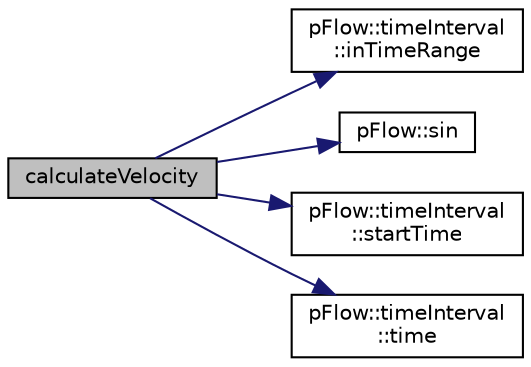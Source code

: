 digraph "calculateVelocity"
{
 // LATEX_PDF_SIZE
  edge [fontname="Helvetica",fontsize="10",labelfontname="Helvetica",labelfontsize="10"];
  node [fontname="Helvetica",fontsize="10",shape=record];
  rankdir="LR";
  Node1 [label="calculateVelocity",height=0.2,width=0.4,color="black", fillcolor="grey75", style="filled", fontcolor="black",tooltip=" "];
  Node1 -> Node2 [color="midnightblue",fontsize="10",style="solid",fontname="Helvetica"];
  Node2 [label="pFlow::timeInterval\l::inTimeRange",height=0.2,width=0.4,color="black", fillcolor="white", style="filled",URL="$classpFlow_1_1timeInterval.html#a690a47d7890165ea3dd242b11fafc07a",tooltip=" "];
  Node1 -> Node3 [color="midnightblue",fontsize="10",style="solid",fontname="Helvetica"];
  Node3 [label="pFlow::sin",height=0.2,width=0.4,color="black", fillcolor="white", style="filled",URL="$namespacepFlow.html#a584964ed1f1cf8770e18c3c4f12eb676",tooltip=" "];
  Node1 -> Node4 [color="midnightblue",fontsize="10",style="solid",fontname="Helvetica"];
  Node4 [label="pFlow::timeInterval\l::startTime",height=0.2,width=0.4,color="black", fillcolor="white", style="filled",URL="$classpFlow_1_1timeInterval.html#a1f76f3cab93a628ecd4cf0db9b9a6dcb",tooltip=" "];
  Node1 -> Node5 [color="midnightblue",fontsize="10",style="solid",fontname="Helvetica"];
  Node5 [label="pFlow::timeInterval\l::time",height=0.2,width=0.4,color="black", fillcolor="white", style="filled",URL="$classpFlow_1_1timeInterval.html#ad14a6af4583f1c85a17a40ff5ccb8794",tooltip=" "];
}
